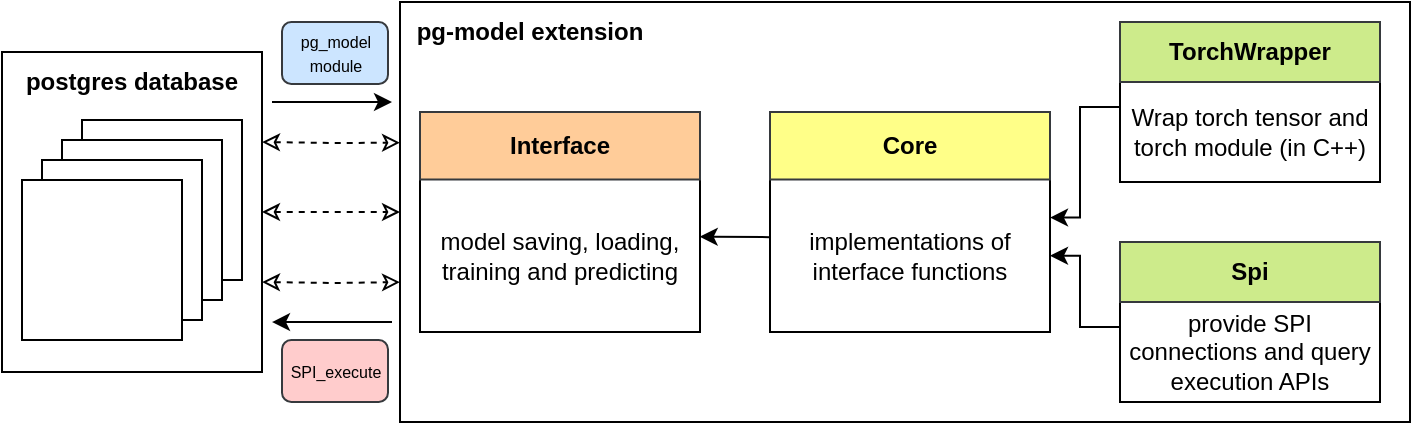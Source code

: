 <mxfile version="24.4.13" type="device">
  <diagram name="Page-1" id="NRBG0oaSvpOTMo38g1ty">
    <mxGraphModel dx="1218" dy="646" grid="1" gridSize="10" guides="1" tooltips="1" connect="1" arrows="1" fold="1" page="1" pageScale="1" pageWidth="850" pageHeight="1100" math="0" shadow="0">
      <root>
        <mxCell id="0" />
        <mxCell id="1" parent="0" />
        <mxCell id="fK59Wi77ZtM1RSxz9Nfy-1" value="" style="group" vertex="1" connectable="0" parent="1">
          <mxGeometry x="70" y="50" width="709" height="210" as="geometry" />
        </mxCell>
        <mxCell id="JQb_zkOhtEEEIp9_e_Yb-13" style="edgeStyle=orthogonalEdgeStyle;rounded=0;orthogonalLoop=1;jettySize=auto;html=1;exitX=1;exitY=0.5;exitDx=0;exitDy=0;entryX=0;entryY=0.5;entryDx=0;entryDy=0;startArrow=classic;startFill=0;dashed=1;endArrow=classic;endFill=0;" parent="fK59Wi77ZtM1RSxz9Nfy-1" source="JQb_zkOhtEEEIp9_e_Yb-9" target="ofzHFS9WlKD7CNdxG9NS-36" edge="1">
          <mxGeometry relative="1" as="geometry" />
        </mxCell>
        <mxCell id="JQb_zkOhtEEEIp9_e_Yb-9" value="" style="rounded=0;whiteSpace=wrap;html=1;" parent="fK59Wi77ZtM1RSxz9Nfy-1" vertex="1">
          <mxGeometry y="25" width="130" height="160" as="geometry" />
        </mxCell>
        <mxCell id="JQb_zkOhtEEEIp9_e_Yb-10" value="&lt;b&gt;postgres database&lt;/b&gt;" style="text;html=1;align=center;verticalAlign=middle;whiteSpace=wrap;rounded=0;" parent="fK59Wi77ZtM1RSxz9Nfy-1" vertex="1">
          <mxGeometry y="25" width="130" height="30" as="geometry" />
        </mxCell>
        <mxCell id="JQb_zkOhtEEEIp9_e_Yb-14" style="edgeStyle=orthogonalEdgeStyle;rounded=0;orthogonalLoop=1;jettySize=auto;html=1;exitX=1;exitY=0.5;exitDx=0;exitDy=0;entryX=0;entryY=0.667;entryDx=0;entryDy=0;startArrow=classic;startFill=0;dashed=1;endArrow=classic;endFill=0;entryPerimeter=0;" parent="fK59Wi77ZtM1RSxz9Nfy-1" target="ofzHFS9WlKD7CNdxG9NS-36" edge="1">
          <mxGeometry relative="1" as="geometry">
            <mxPoint x="130" y="140" as="sourcePoint" />
            <mxPoint x="190" y="140" as="targetPoint" />
          </mxGeometry>
        </mxCell>
        <mxCell id="JQb_zkOhtEEEIp9_e_Yb-15" style="edgeStyle=orthogonalEdgeStyle;rounded=0;orthogonalLoop=1;jettySize=auto;html=1;exitX=1;exitY=0.5;exitDx=0;exitDy=0;entryX=0;entryY=0.335;entryDx=0;entryDy=0;startArrow=classic;startFill=0;dashed=1;endArrow=classic;endFill=0;entryPerimeter=0;" parent="fK59Wi77ZtM1RSxz9Nfy-1" target="ofzHFS9WlKD7CNdxG9NS-36" edge="1">
          <mxGeometry relative="1" as="geometry">
            <mxPoint x="130" y="70" as="sourcePoint" />
            <mxPoint x="190" y="70" as="targetPoint" />
          </mxGeometry>
        </mxCell>
        <mxCell id="JQb_zkOhtEEEIp9_e_Yb-16" value="" style="endArrow=classic;html=1;rounded=0;entryX=1;entryY=0.844;entryDx=0;entryDy=0;entryPerimeter=0;" parent="fK59Wi77ZtM1RSxz9Nfy-1" edge="1">
          <mxGeometry width="50" height="50" relative="1" as="geometry">
            <mxPoint x="195" y="160" as="sourcePoint" />
            <mxPoint x="135" y="160.04" as="targetPoint" />
          </mxGeometry>
        </mxCell>
        <mxCell id="JQb_zkOhtEEEIp9_e_Yb-17" value="" style="rounded=1;whiteSpace=wrap;html=1;fillColor=#ffcccc;strokeColor=#36393d;" parent="fK59Wi77ZtM1RSxz9Nfy-1" vertex="1">
          <mxGeometry x="140" y="169" width="53" height="31" as="geometry" />
        </mxCell>
        <mxCell id="JQb_zkOhtEEEIp9_e_Yb-18" value="" style="endArrow=none;html=1;rounded=0;entryX=1;entryY=0.844;entryDx=0;entryDy=0;entryPerimeter=0;startArrow=classic;startFill=1;endFill=0;" parent="fK59Wi77ZtM1RSxz9Nfy-1" edge="1">
          <mxGeometry width="50" height="50" relative="1" as="geometry">
            <mxPoint x="195" y="50" as="sourcePoint" />
            <mxPoint x="135" y="50.04" as="targetPoint" />
          </mxGeometry>
        </mxCell>
        <mxCell id="JQb_zkOhtEEEIp9_e_Yb-19" value="&lt;p style=&quot;line-height: 110%;&quot;&gt;&lt;br&gt;&lt;/p&gt;&lt;p&gt;&lt;/p&gt;" style="rounded=1;whiteSpace=wrap;html=1;fillColor=#cce5ff;strokeColor=#36393d;" parent="fK59Wi77ZtM1RSxz9Nfy-1" vertex="1">
          <mxGeometry x="140" y="10" width="53" height="31" as="geometry" />
        </mxCell>
        <mxCell id="JQb_zkOhtEEEIp9_e_Yb-20" value="&lt;p style=&quot;line-height: 100%;&quot;&gt;&lt;/p&gt;&lt;div&gt;&lt;span style=&quot;font-size: 8px;&quot;&gt;pg_model&lt;/span&gt;&lt;/div&gt;&lt;p&gt;&lt;/p&gt;" style="text;html=1;align=center;verticalAlign=middle;whiteSpace=wrap;rounded=0;" parent="fK59Wi77ZtM1RSxz9Nfy-1" vertex="1">
          <mxGeometry x="141.5" y="9" width="50" height="19.5" as="geometry" />
        </mxCell>
        <mxCell id="JQb_zkOhtEEEIp9_e_Yb-22" value="&lt;p style=&quot;line-height: 100%;&quot;&gt;&lt;/p&gt;&lt;div&gt;&lt;span style=&quot;font-size: 8px;&quot;&gt;module&lt;/span&gt;&lt;/div&gt;&lt;p&gt;&lt;/p&gt;" style="text;html=1;align=center;verticalAlign=middle;whiteSpace=wrap;rounded=0;" parent="fK59Wi77ZtM1RSxz9Nfy-1" vertex="1">
          <mxGeometry x="141.5" y="21.5" width="50" height="19.5" as="geometry" />
        </mxCell>
        <mxCell id="JQb_zkOhtEEEIp9_e_Yb-23" value="&lt;p style=&quot;line-height: 100%;&quot;&gt;&lt;/p&gt;&lt;div&gt;&lt;span style=&quot;font-size: 8px;&quot;&gt;SPI_execute&lt;/span&gt;&lt;/div&gt;&lt;p&gt;&lt;/p&gt;" style="text;html=1;align=center;verticalAlign=middle;whiteSpace=wrap;rounded=0;" parent="fK59Wi77ZtM1RSxz9Nfy-1" vertex="1">
          <mxGeometry x="141.5" y="173.75" width="50" height="19.5" as="geometry" />
        </mxCell>
        <mxCell id="JQb_zkOhtEEEIp9_e_Yb-30" value="" style="group" parent="fK59Wi77ZtM1RSxz9Nfy-1" vertex="1" connectable="0">
          <mxGeometry x="10" y="59" width="110" height="110" as="geometry" />
        </mxCell>
        <mxCell id="JQb_zkOhtEEEIp9_e_Yb-26" value="" style="whiteSpace=wrap;html=1;aspect=fixed;" parent="JQb_zkOhtEEEIp9_e_Yb-30" vertex="1">
          <mxGeometry x="30" width="80" height="80" as="geometry" />
        </mxCell>
        <mxCell id="JQb_zkOhtEEEIp9_e_Yb-27" value="" style="whiteSpace=wrap;html=1;aspect=fixed;" parent="JQb_zkOhtEEEIp9_e_Yb-30" vertex="1">
          <mxGeometry x="20" y="10" width="80" height="80" as="geometry" />
        </mxCell>
        <mxCell id="JQb_zkOhtEEEIp9_e_Yb-28" value="" style="whiteSpace=wrap;html=1;aspect=fixed;" parent="JQb_zkOhtEEEIp9_e_Yb-30" vertex="1">
          <mxGeometry x="10" y="20" width="80" height="80" as="geometry" />
        </mxCell>
        <mxCell id="JQb_zkOhtEEEIp9_e_Yb-29" value="" style="whiteSpace=wrap;html=1;aspect=fixed;" parent="JQb_zkOhtEEEIp9_e_Yb-30" vertex="1">
          <mxGeometry y="30" width="80" height="80" as="geometry" />
        </mxCell>
        <mxCell id="ofzHFS9WlKD7CNdxG9NS-36" value="" style="rounded=0;whiteSpace=wrap;html=1;" parent="fK59Wi77ZtM1RSxz9Nfy-1" vertex="1">
          <mxGeometry x="199" width="505" height="210" as="geometry" />
        </mxCell>
        <mxCell id="ofzHFS9WlKD7CNdxG9NS-37" value="&lt;b&gt;pg-model&amp;nbsp;&lt;span style=&quot;background-color: initial;&quot;&gt;extension&lt;/span&gt;&lt;/b&gt;" style="text;html=1;align=center;verticalAlign=middle;whiteSpace=wrap;rounded=0;" parent="fK59Wi77ZtM1RSxz9Nfy-1" vertex="1">
          <mxGeometry x="199" width="130" height="30" as="geometry" />
        </mxCell>
        <mxCell id="ofzHFS9WlKD7CNdxG9NS-30" value="" style="rounded=0;whiteSpace=wrap;html=1;" parent="fK59Wi77ZtM1RSxz9Nfy-1" vertex="1">
          <mxGeometry x="559" y="10" width="130" height="80" as="geometry" />
        </mxCell>
        <mxCell id="JQb_zkOhtEEEIp9_e_Yb-4" style="edgeStyle=orthogonalEdgeStyle;rounded=0;orthogonalLoop=1;jettySize=auto;html=1;exitX=0;exitY=0.25;exitDx=0;exitDy=0;entryX=1;entryY=0.25;entryDx=0;entryDy=0;" parent="fK59Wi77ZtM1RSxz9Nfy-1" source="ofzHFS9WlKD7CNdxG9NS-32" target="ofzHFS9WlKD7CNdxG9NS-17" edge="1">
          <mxGeometry relative="1" as="geometry" />
        </mxCell>
        <mxCell id="ofzHFS9WlKD7CNdxG9NS-32" value="Wrap torch tensor and torch module (in C++)" style="text;html=1;align=center;verticalAlign=middle;whiteSpace=wrap;rounded=0;" parent="fK59Wi77ZtM1RSxz9Nfy-1" vertex="1">
          <mxGeometry x="559" y="40" width="130" height="50" as="geometry" />
        </mxCell>
        <mxCell id="ofzHFS9WlKD7CNdxG9NS-31" value="&lt;b&gt;TorchWrapper&lt;/b&gt;" style="text;html=1;align=center;verticalAlign=middle;whiteSpace=wrap;rounded=0;strokeColor=#36393d;fillColor=#cdeb8b;" parent="fK59Wi77ZtM1RSxz9Nfy-1" vertex="1">
          <mxGeometry x="559" y="10" width="130" height="30" as="geometry" />
        </mxCell>
        <mxCell id="JQb_zkOhtEEEIp9_e_Yb-2" value="" style="group" parent="fK59Wi77ZtM1RSxz9Nfy-1" vertex="1" connectable="0">
          <mxGeometry x="559" y="120" width="150" height="80" as="geometry" />
        </mxCell>
        <mxCell id="JQb_zkOhtEEEIp9_e_Yb-3" style="edgeStyle=orthogonalEdgeStyle;rounded=0;orthogonalLoop=1;jettySize=auto;html=1;exitX=0.75;exitY=0;exitDx=0;exitDy=0;" parent="JQb_zkOhtEEEIp9_e_Yb-2" source="ofzHFS9WlKD7CNdxG9NS-24" target="ofzHFS9WlKD7CNdxG9NS-20" edge="1">
          <mxGeometry relative="1" as="geometry" />
        </mxCell>
        <mxCell id="ofzHFS9WlKD7CNdxG9NS-19" value="" style="rounded=0;whiteSpace=wrap;html=1;" parent="JQb_zkOhtEEEIp9_e_Yb-2" vertex="1">
          <mxGeometry width="130" height="80" as="geometry" />
        </mxCell>
        <mxCell id="ofzHFS9WlKD7CNdxG9NS-24" value="provide SPI connections and query execution APIs" style="text;html=1;align=center;verticalAlign=middle;whiteSpace=wrap;rounded=0;" parent="JQb_zkOhtEEEIp9_e_Yb-2" vertex="1">
          <mxGeometry y="30" width="130" height="50" as="geometry" />
        </mxCell>
        <mxCell id="ofzHFS9WlKD7CNdxG9NS-20" value="&lt;b&gt;Spi&lt;/b&gt;" style="text;html=1;align=center;verticalAlign=middle;whiteSpace=wrap;rounded=0;strokeColor=#36393d;fillColor=#cdeb8b;" parent="JQb_zkOhtEEEIp9_e_Yb-2" vertex="1">
          <mxGeometry width="130" height="30" as="geometry" />
        </mxCell>
        <mxCell id="JQb_zkOhtEEEIp9_e_Yb-6" style="edgeStyle=orthogonalEdgeStyle;rounded=0;orthogonalLoop=1;jettySize=auto;html=1;exitX=0;exitY=0.25;exitDx=0;exitDy=0;entryX=1;entryY=0.5;entryDx=0;entryDy=0;" parent="fK59Wi77ZtM1RSxz9Nfy-1" source="ofzHFS9WlKD7CNdxG9NS-24" target="ofzHFS9WlKD7CNdxG9NS-17" edge="1">
          <mxGeometry relative="1" as="geometry">
            <Array as="points">
              <mxPoint x="539" y="162" />
              <mxPoint x="539" y="127" />
            </Array>
          </mxGeometry>
        </mxCell>
        <mxCell id="JQb_zkOhtEEEIp9_e_Yb-8" value="" style="endArrow=classic;html=1;rounded=0;exitX=-0.001;exitY=0.378;exitDx=0;exitDy=0;exitPerimeter=0;entryX=0.999;entryY=0.375;entryDx=0;entryDy=0;entryPerimeter=0;" parent="fK59Wi77ZtM1RSxz9Nfy-1" source="ofzHFS9WlKD7CNdxG9NS-17" target="ofzHFS9WlKD7CNdxG9NS-9" edge="1">
          <mxGeometry width="50" height="50" relative="1" as="geometry">
            <mxPoint x="399" y="170" as="sourcePoint" />
            <mxPoint x="449" y="120" as="targetPoint" />
          </mxGeometry>
        </mxCell>
        <mxCell id="ofzHFS9WlKD7CNdxG9NS-2" value="" style="rounded=0;whiteSpace=wrap;html=1;" parent="fK59Wi77ZtM1RSxz9Nfy-1" vertex="1">
          <mxGeometry x="209" y="55" width="140" height="110" as="geometry" />
        </mxCell>
        <mxCell id="ofzHFS9WlKD7CNdxG9NS-4" value="&lt;b&gt;Interface&lt;/b&gt;" style="text;html=1;align=center;verticalAlign=middle;whiteSpace=wrap;rounded=0;strokeColor=#36393d;fillColor=#ffcc99;" parent="fK59Wi77ZtM1RSxz9Nfy-1" vertex="1">
          <mxGeometry x="209" y="55" width="140" height="33.75" as="geometry" />
        </mxCell>
        <mxCell id="ofzHFS9WlKD7CNdxG9NS-9" value="model saving, loading, training and predicting" style="text;html=1;align=center;verticalAlign=middle;whiteSpace=wrap;rounded=0;" parent="fK59Wi77ZtM1RSxz9Nfy-1" vertex="1">
          <mxGeometry x="209" y="88.75" width="140" height="76.25" as="geometry" />
        </mxCell>
        <mxCell id="ofzHFS9WlKD7CNdxG9NS-10" value="" style="rounded=0;whiteSpace=wrap;html=1;" parent="fK59Wi77ZtM1RSxz9Nfy-1" vertex="1">
          <mxGeometry x="384" y="55" width="140" height="110.0" as="geometry" />
        </mxCell>
        <mxCell id="ofzHFS9WlKD7CNdxG9NS-16" value="&lt;b&gt;Core&lt;/b&gt;" style="text;html=1;align=center;verticalAlign=middle;whiteSpace=wrap;rounded=0;strokeColor=#36393d;fillColor=#ffff88;" parent="fK59Wi77ZtM1RSxz9Nfy-1" vertex="1">
          <mxGeometry x="384" y="55" width="140" height="33.75" as="geometry" />
        </mxCell>
        <mxCell id="ofzHFS9WlKD7CNdxG9NS-17" value="implementations of interface functions" style="text;html=1;align=center;verticalAlign=middle;whiteSpace=wrap;rounded=0;" parent="fK59Wi77ZtM1RSxz9Nfy-1" vertex="1">
          <mxGeometry x="384" y="88.75" width="140" height="76.25" as="geometry" />
        </mxCell>
      </root>
    </mxGraphModel>
  </diagram>
</mxfile>

